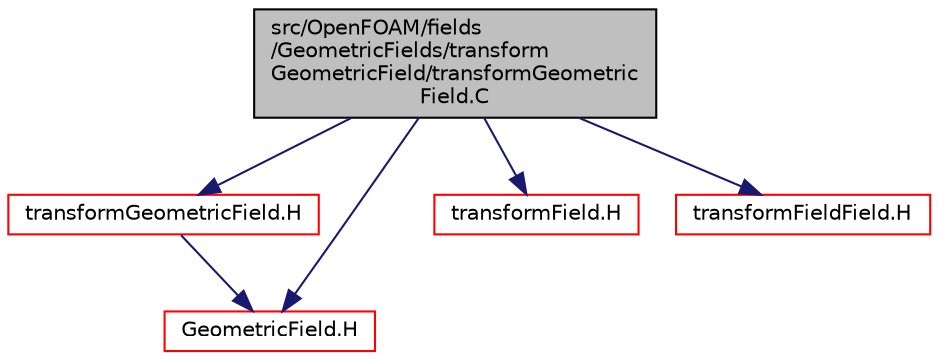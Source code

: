 digraph "src/OpenFOAM/fields/GeometricFields/transformGeometricField/transformGeometricField.C"
{
  bgcolor="transparent";
  edge [fontname="Helvetica",fontsize="10",labelfontname="Helvetica",labelfontsize="10"];
  node [fontname="Helvetica",fontsize="10",shape=record];
  Node1 [label="src/OpenFOAM/fields\l/GeometricFields/transform\lGeometricField/transformGeometric\lField.C",height=0.2,width=0.4,color="black", fillcolor="grey75", style="filled" fontcolor="black"];
  Node1 -> Node2 [color="midnightblue",fontsize="10",style="solid",fontname="Helvetica"];
  Node2 [label="transformGeometricField.H",height=0.2,width=0.4,color="red",URL="$transformGeometricField_8H.html",tooltip="Spatial transformation functions for GeometricField. "];
  Node2 -> Node3 [color="midnightblue",fontsize="10",style="solid",fontname="Helvetica"];
  Node3 [label="GeometricField.H",height=0.2,width=0.4,color="red",URL="$GeometricField_8H.html"];
  Node1 -> Node4 [color="midnightblue",fontsize="10",style="solid",fontname="Helvetica"];
  Node4 [label="transformField.H",height=0.2,width=0.4,color="red",URL="$transformField_8H.html",tooltip="Spatial transformation functions for primitive fields. "];
  Node1 -> Node5 [color="midnightblue",fontsize="10",style="solid",fontname="Helvetica"];
  Node5 [label="transformFieldField.H",height=0.2,width=0.4,color="red",URL="$transformFieldField_8H.html",tooltip="transformFieldField Spatial transformation functions for FieldField. "];
  Node1 -> Node3 [color="midnightblue",fontsize="10",style="solid",fontname="Helvetica"];
}
